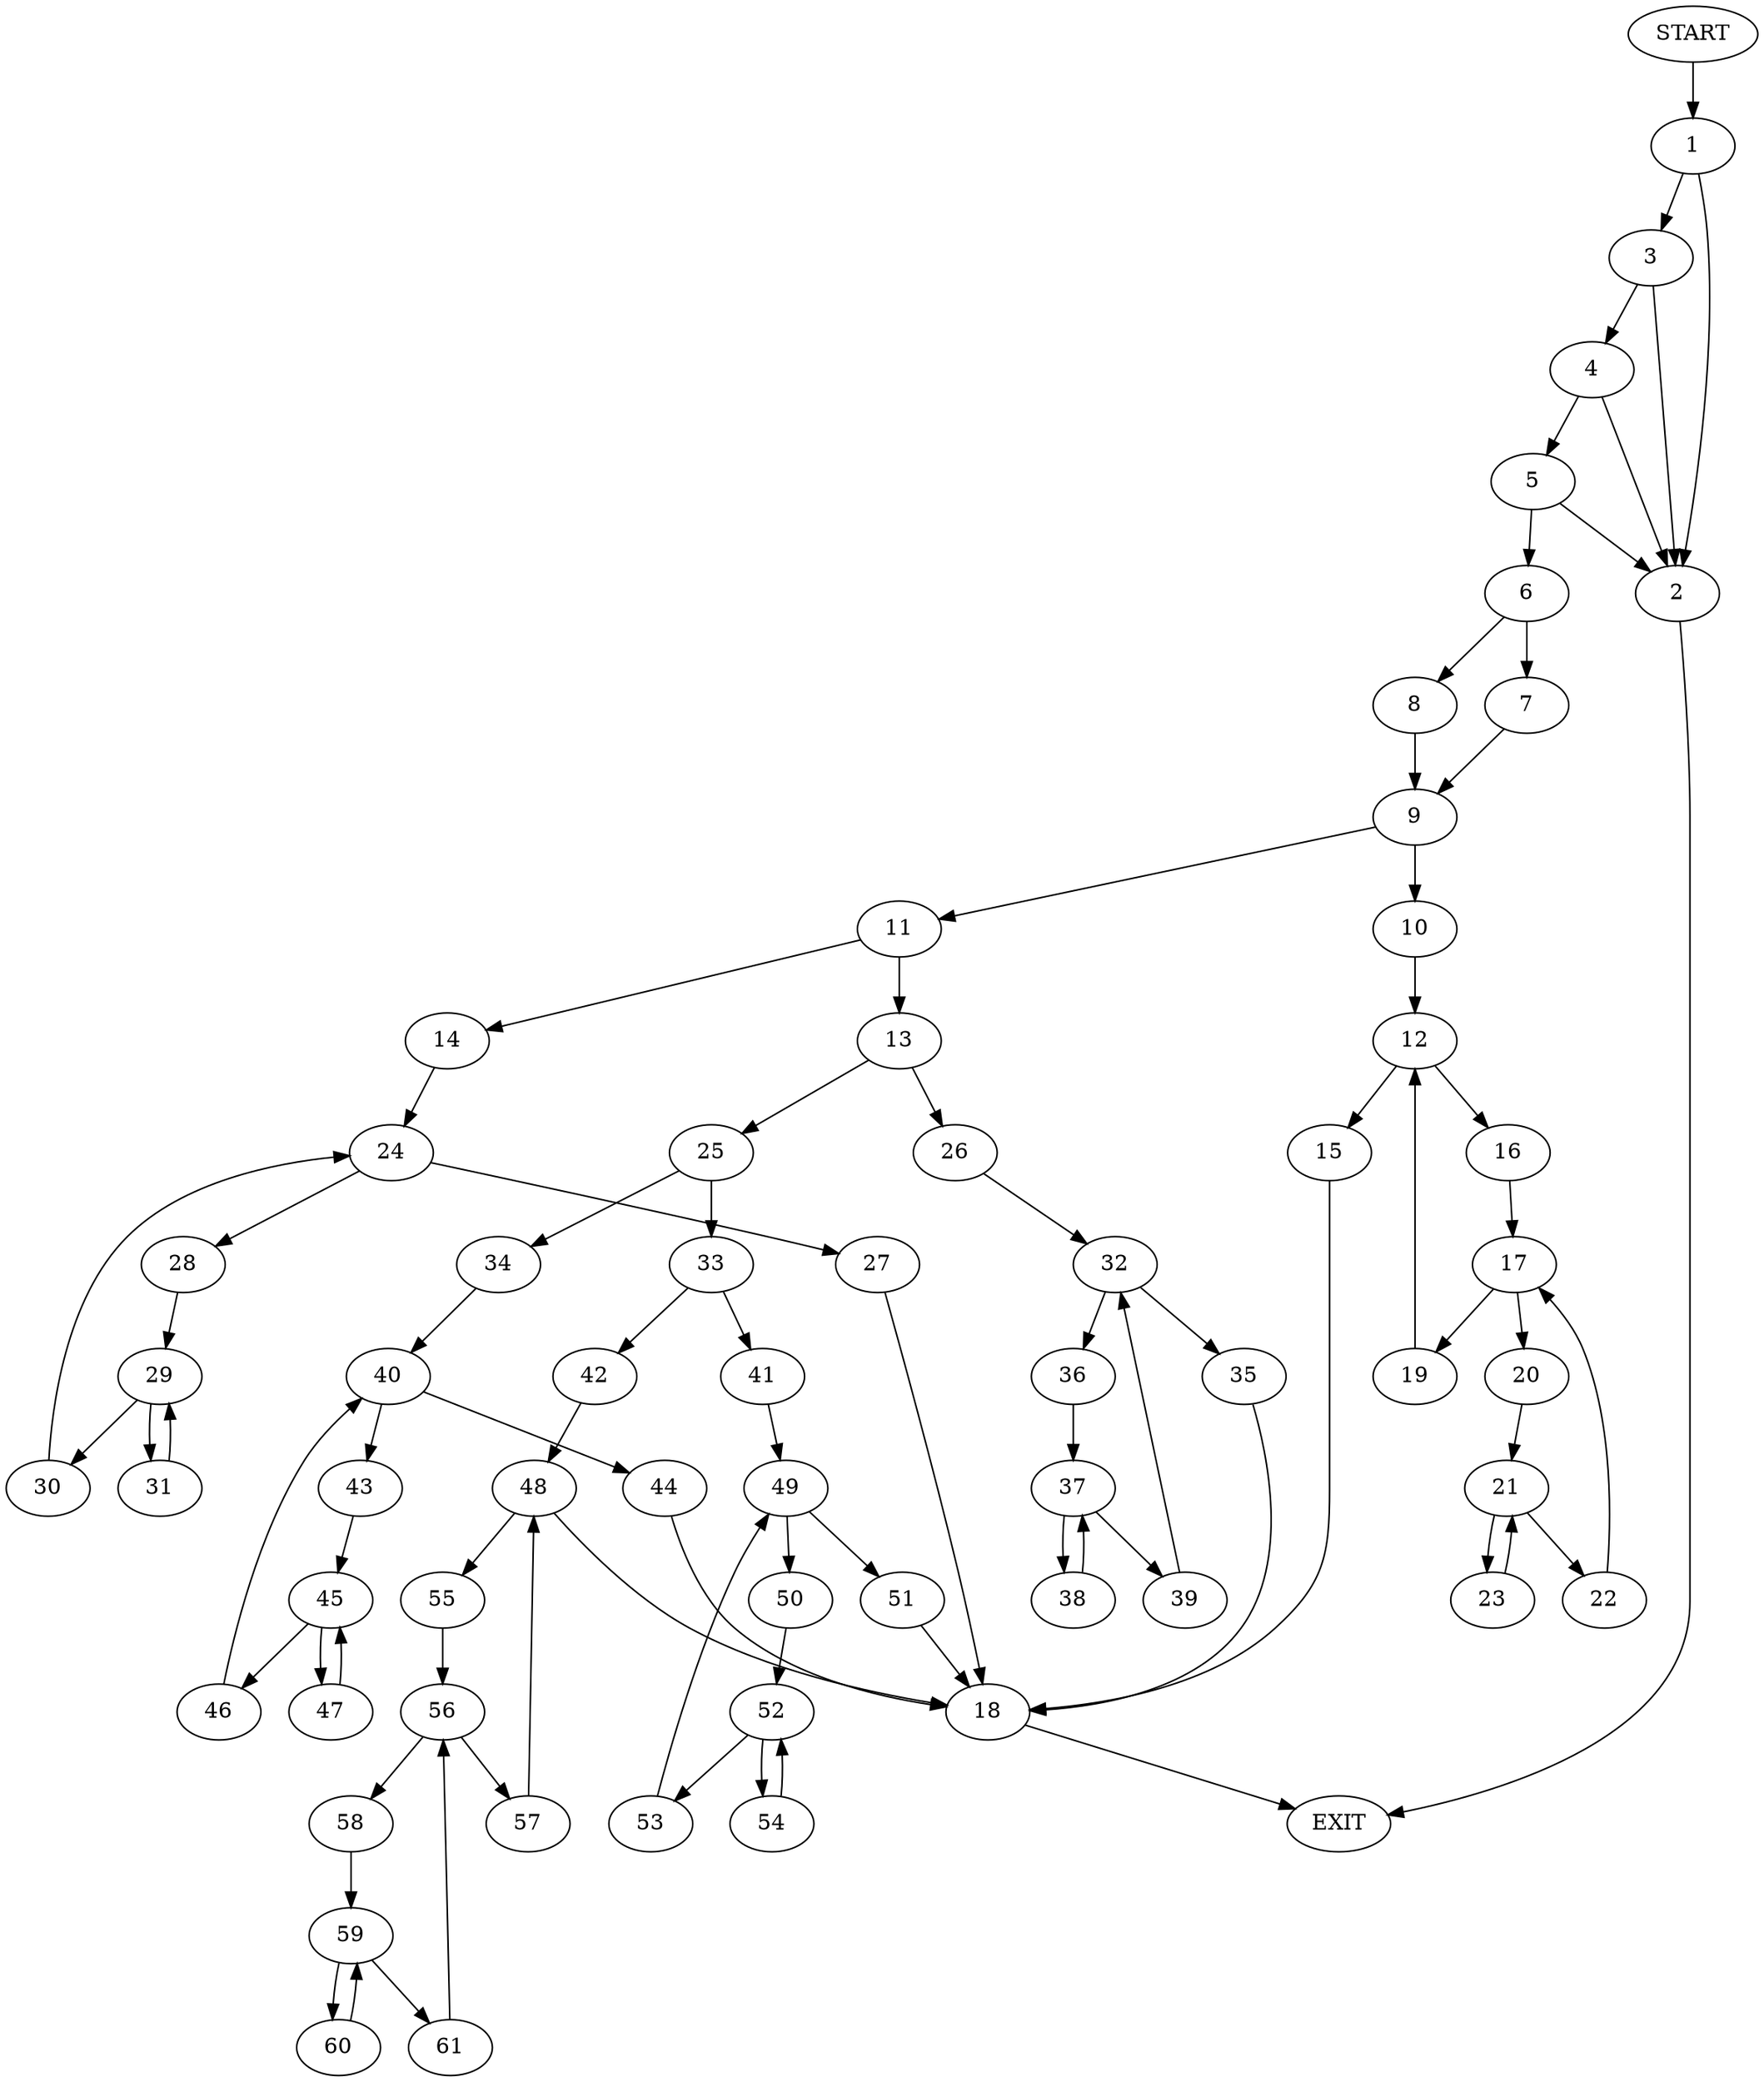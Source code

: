 digraph {
0 [label="START"]
62 [label="EXIT"]
0 -> 1
1 -> 2
1 -> 3
2 -> 62
3 -> 2
3 -> 4
4 -> 2
4 -> 5
5 -> 2
5 -> 6
6 -> 7
6 -> 8
8 -> 9
7 -> 9
9 -> 10
9 -> 11
10 -> 12
11 -> 13
11 -> 14
12 -> 15
12 -> 16
16 -> 17
15 -> 18
17 -> 19
17 -> 20
19 -> 12
20 -> 21
21 -> 22
21 -> 23
22 -> 17
23 -> 21
18 -> 62
14 -> 24
13 -> 25
13 -> 26
24 -> 27
24 -> 28
28 -> 29
27 -> 18
29 -> 30
29 -> 31
30 -> 24
31 -> 29
26 -> 32
25 -> 33
25 -> 34
32 -> 35
32 -> 36
35 -> 18
36 -> 37
37 -> 38
37 -> 39
39 -> 32
38 -> 37
34 -> 40
33 -> 41
33 -> 42
40 -> 43
40 -> 44
43 -> 45
44 -> 18
45 -> 46
45 -> 47
47 -> 45
46 -> 40
42 -> 48
41 -> 49
49 -> 50
49 -> 51
50 -> 52
51 -> 18
52 -> 53
52 -> 54
53 -> 49
54 -> 52
48 -> 18
48 -> 55
55 -> 56
56 -> 57
56 -> 58
57 -> 48
58 -> 59
59 -> 60
59 -> 61
61 -> 56
60 -> 59
}

